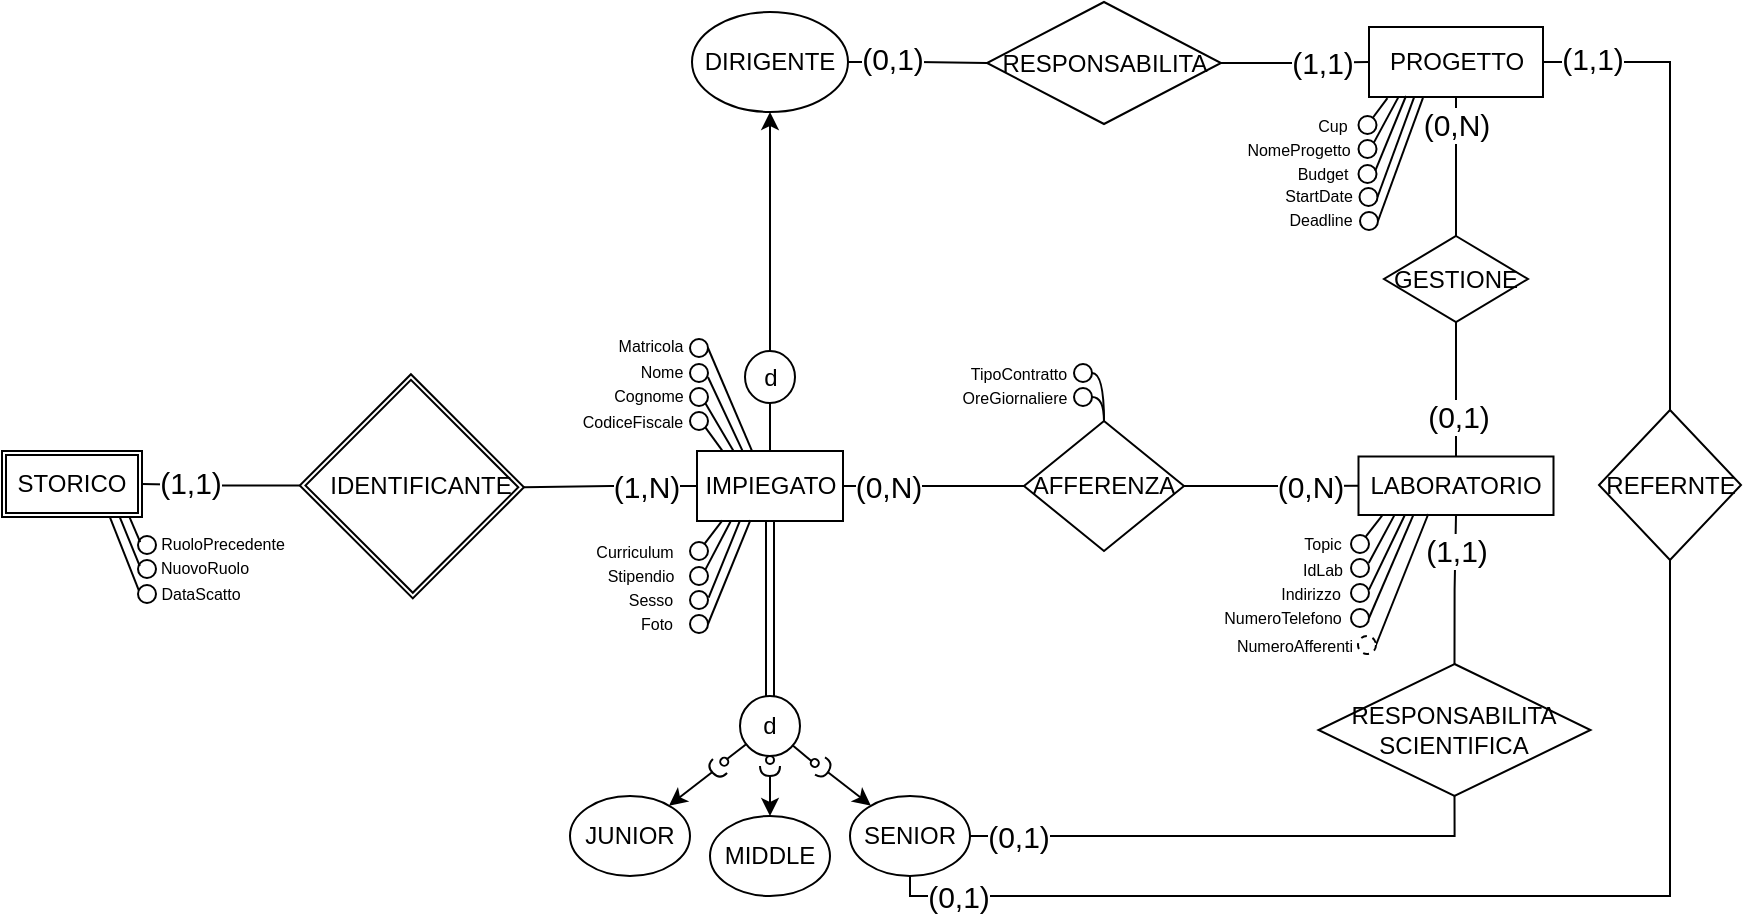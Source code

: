 <mxfile version="20.8.16" type="device"><diagram name="Pagina-1" id="U4WrI6fNyZuZjrdjDLC1"><mxGraphModel dx="1230" dy="821" grid="0" gridSize="10" guides="0" tooltips="1" connect="1" arrows="1" fold="1" page="1" pageScale="1" pageWidth="1654" pageHeight="2336" background="none" math="0" shadow="0"><root><mxCell id="0"/><mxCell id="1" parent="0"/><mxCell id="TmsTmUXtEc_PQenwjPBR-1" value="" style="edgeStyle=orthogonalEdgeStyle;rounded=0;orthogonalLoop=1;jettySize=auto;html=1;endArrow=none;endFill=0;exitX=0;exitY=0.5;exitDx=0;exitDy=0;labelBackgroundColor=none;fontColor=default;entryX=1;entryY=0;entryDx=0;entryDy=0;" parent="1" source="TmsTmUXtEc_PQenwjPBR-46" target="TmsTmUXtEc_PQenwjPBR-113" edge="1"><mxGeometry relative="1" as="geometry"><mxPoint x="684" y="574.5" as="sourcePoint"/><mxPoint x="594.963" y="575.917" as="targetPoint"/></mxGeometry></mxCell><mxCell id="sHf85adZFok0IFwnx5UR-2" value="&lt;font style=&quot;font-size: 15px;&quot;&gt;(1,N)&lt;/font&gt;" style="edgeLabel;html=1;align=center;verticalAlign=middle;resizable=0;points=[];" parent="TmsTmUXtEc_PQenwjPBR-1" vertex="1" connectable="0"><mxGeometry x="-0.414" relative="1" as="geometry"><mxPoint as="offset"/></mxGeometry></mxCell><mxCell id="TmsTmUXtEc_PQenwjPBR-3" value="" style="edgeStyle=orthogonalEdgeStyle;rounded=0;orthogonalLoop=1;jettySize=auto;html=1;endArrow=none;endFill=0;endSize=6;jumpStyle=none;align=center;exitX=1;exitY=0.5;exitDx=0;exitDy=0;labelBackgroundColor=none;fontColor=default;" parent="1" source="TmsTmUXtEc_PQenwjPBR-46" target="TmsTmUXtEc_PQenwjPBR-17" edge="1"><mxGeometry relative="1" as="geometry"><mxPoint x="764" y="574.5" as="sourcePoint"/></mxGeometry></mxCell><mxCell id="sHf85adZFok0IFwnx5UR-3" value="&lt;font style=&quot;font-size: 15px;&quot;&gt;(0,N)&lt;/font&gt;" style="edgeLabel;html=1;align=center;verticalAlign=middle;resizable=0;points=[];" parent="TmsTmUXtEc_PQenwjPBR-3" vertex="1" connectable="0"><mxGeometry x="-0.58" y="1" relative="1" as="geometry"><mxPoint x="3" y="1" as="offset"/></mxGeometry></mxCell><mxCell id="TmsTmUXtEc_PQenwjPBR-5" value="" style="edgeStyle=orthogonalEdgeStyle;rounded=0;orthogonalLoop=1;jettySize=auto;html=1;endArrow=none;endFill=0;exitX=0.5;exitY=0;exitDx=0;exitDy=0;labelBackgroundColor=none;fontColor=default;" parent="1" source="TmsTmUXtEc_PQenwjPBR-47" target="TmsTmUXtEc_PQenwjPBR-26" edge="1"><mxGeometry relative="1" as="geometry"><mxPoint x="1067" y="540.5" as="sourcePoint"/></mxGeometry></mxCell><mxCell id="B2pStf6uUCOA6cXlNcLJ-6" value="(0,1)" style="edgeLabel;html=1;align=center;verticalAlign=middle;resizable=0;points=[];fontSize=15;" parent="TmsTmUXtEc_PQenwjPBR-5" vertex="1" connectable="0"><mxGeometry x="-0.381" y="-1" relative="1" as="geometry"><mxPoint as="offset"/></mxGeometry></mxCell><mxCell id="TmsTmUXtEc_PQenwjPBR-6" value="" style="edgeStyle=orthogonalEdgeStyle;rounded=0;orthogonalLoop=1;jettySize=auto;html=1;endArrow=none;endFill=0;startArrow=none;startFill=0;shape=link;entryX=0.5;entryY=1;entryDx=0;entryDy=0;labelBackgroundColor=none;fontColor=default;" parent="1" source="TmsTmUXtEc_PQenwjPBR-9" target="TmsTmUXtEc_PQenwjPBR-46" edge="1"><mxGeometry relative="1" as="geometry"><mxPoint x="724" y="604.5" as="targetPoint"/></mxGeometry></mxCell><mxCell id="TmsTmUXtEc_PQenwjPBR-7" value="" style="rounded=0;orthogonalLoop=1;jettySize=auto;html=1;entryX=0;entryY=0.5;entryDx=0;entryDy=0;entryPerimeter=0;endArrow=none;endFill=0;labelBackgroundColor=none;fontColor=default;" parent="1" source="TmsTmUXtEc_PQenwjPBR-9" target="TmsTmUXtEc_PQenwjPBR-19" edge="1"><mxGeometry relative="1" as="geometry"/></mxCell><mxCell id="TmsTmUXtEc_PQenwjPBR-8" value="" style="rounded=0;orthogonalLoop=1;jettySize=auto;html=1;entryX=0;entryY=0.5;entryDx=0;entryDy=0;entryPerimeter=0;endArrow=none;endFill=0;labelBackgroundColor=none;fontColor=default;" parent="1" source="TmsTmUXtEc_PQenwjPBR-9" target="TmsTmUXtEc_PQenwjPBR-21" edge="1"><mxGeometry relative="1" as="geometry"/></mxCell><mxCell id="TmsTmUXtEc_PQenwjPBR-9" value="d" style="ellipse;whiteSpace=wrap;html=1;rounded=0;labelBackgroundColor=none;" parent="1" vertex="1"><mxGeometry x="709" y="681" width="30" height="30" as="geometry"/></mxCell><mxCell id="TmsTmUXtEc_PQenwjPBR-10" value="JUNIOR" style="ellipse;whiteSpace=wrap;html=1;rounded=0;labelBackgroundColor=none;" parent="1" vertex="1"><mxGeometry x="624" y="731" width="60" height="40" as="geometry"/></mxCell><mxCell id="TmsTmUXtEc_PQenwjPBR-11" value="MIDDLE" style="ellipse;whiteSpace=wrap;html=1;rounded=0;labelBackgroundColor=none;" parent="1" vertex="1"><mxGeometry x="694" y="741" width="60" height="40" as="geometry"/></mxCell><mxCell id="TmsTmUXtEc_PQenwjPBR-12" value="SENIOR" style="ellipse;whiteSpace=wrap;html=1;rounded=0;labelBackgroundColor=none;" parent="1" vertex="1"><mxGeometry x="764" y="731" width="60" height="40" as="geometry"/></mxCell><mxCell id="TmsTmUXtEc_PQenwjPBR-13" value="" style="edgeStyle=orthogonalEdgeStyle;rounded=0;orthogonalLoop=1;jettySize=auto;html=1;endArrow=none;endFill=0;entryX=1;entryY=0.5;entryDx=0;entryDy=0;labelBackgroundColor=none;fontColor=default;exitX=0;exitY=1;exitDx=0;exitDy=0;" parent="1" source="TmsTmUXtEc_PQenwjPBR-113" target="TmsTmUXtEc_PQenwjPBR-112" edge="1"><mxGeometry relative="1" as="geometry"><mxPoint x="433.0" y="576" as="targetPoint"/><mxPoint x="525.037" y="575.917" as="sourcePoint"/></mxGeometry></mxCell><mxCell id="sHf85adZFok0IFwnx5UR-1" value="&lt;font style=&quot;font-size: 15px;&quot;&gt;(1,1)&lt;/font&gt;" style="edgeLabel;html=1;align=center;verticalAlign=middle;resizable=0;points=[];" parent="TmsTmUXtEc_PQenwjPBR-13" vertex="1" connectable="0"><mxGeometry x="0.405" y="-1" relative="1" as="geometry"><mxPoint as="offset"/></mxGeometry></mxCell><mxCell id="TmsTmUXtEc_PQenwjPBR-15" value="" style="edgeStyle=orthogonalEdgeStyle;rounded=0;orthogonalLoop=1;jettySize=auto;html=1;endArrow=none;endFill=0;entryX=0;entryY=0.5;entryDx=0;entryDy=0;exitX=1;exitY=0.5;exitDx=0;exitDy=0;labelBackgroundColor=none;fontColor=default;" parent="1" source="TmsTmUXtEc_PQenwjPBR-17" target="TmsTmUXtEc_PQenwjPBR-47" edge="1"><mxGeometry relative="1" as="geometry"><mxPoint x="1063.5" y="575.5" as="targetPoint"/></mxGeometry></mxCell><mxCell id="TmsTmUXtEc_PQenwjPBR-16" value="(0,N)" style="edgeLabel;html=1;align=center;verticalAlign=middle;resizable=0;points=[];fontSize=15;" parent="TmsTmUXtEc_PQenwjPBR-15" vertex="1" connectable="0"><mxGeometry x="0.565" relative="1" as="geometry"><mxPoint x="-6" as="offset"/></mxGeometry></mxCell><mxCell id="TmsTmUXtEc_PQenwjPBR-17" value="AFFERENZA" style="rhombus;whiteSpace=wrap;html=1;rounded=0;labelBackgroundColor=none;" parent="1" vertex="1"><mxGeometry x="851" y="543.5" width="80" height="65" as="geometry"/></mxCell><mxCell id="TmsTmUXtEc_PQenwjPBR-18" value="" style="rounded=0;orthogonalLoop=1;jettySize=auto;html=1;labelBackgroundColor=none;fontColor=default;" parent="1" source="TmsTmUXtEc_PQenwjPBR-19" target="TmsTmUXtEc_PQenwjPBR-12" edge="1"><mxGeometry relative="1" as="geometry"/></mxCell><mxCell id="TmsTmUXtEc_PQenwjPBR-19" value="" style="shape=providedRequiredInterface;html=1;verticalLabelPosition=bottom;rotation=30;rounded=0;labelBackgroundColor=none;" parent="1" vertex="1"><mxGeometry x="744" y="711" width="10" height="10" as="geometry"/></mxCell><mxCell id="TmsTmUXtEc_PQenwjPBR-20" value="" style="rounded=0;orthogonalLoop=1;jettySize=auto;html=1;labelBackgroundColor=none;fontColor=default;" parent="1" source="TmsTmUXtEc_PQenwjPBR-21" target="TmsTmUXtEc_PQenwjPBR-10" edge="1"><mxGeometry relative="1" as="geometry"/></mxCell><mxCell id="TmsTmUXtEc_PQenwjPBR-21" value="" style="shape=providedRequiredInterface;html=1;verticalLabelPosition=bottom;rotation=135;rounded=0;labelBackgroundColor=none;" parent="1" vertex="1"><mxGeometry x="694" y="711" width="10" height="10" as="geometry"/></mxCell><mxCell id="TmsTmUXtEc_PQenwjPBR-22" value="" style="shape=providedRequiredInterface;html=1;verticalLabelPosition=bottom;rotation=90;rounded=0;labelBackgroundColor=none;" parent="1" vertex="1"><mxGeometry x="719" y="711" width="10" height="10" as="geometry"/></mxCell><mxCell id="TmsTmUXtEc_PQenwjPBR-23" value="" style="endArrow=none;html=1;rounded=0;entryX=0.5;entryY=1;entryDx=0;entryDy=0;exitX=0;exitY=0.5;exitDx=0;exitDy=0;exitPerimeter=0;labelBackgroundColor=none;fontColor=default;" parent="1" source="TmsTmUXtEc_PQenwjPBR-22" target="TmsTmUXtEc_PQenwjPBR-9" edge="1"><mxGeometry width="50" height="50" relative="1" as="geometry"><mxPoint x="704" y="791" as="sourcePoint"/><mxPoint x="754" y="741" as="targetPoint"/></mxGeometry></mxCell><mxCell id="TmsTmUXtEc_PQenwjPBR-24" value="" style="endArrow=classic;html=1;rounded=0;exitX=1;exitY=0.5;exitDx=0;exitDy=0;exitPerimeter=0;entryX=0.5;entryY=0;entryDx=0;entryDy=0;labelBackgroundColor=none;fontColor=default;" parent="1" source="TmsTmUXtEc_PQenwjPBR-22" target="TmsTmUXtEc_PQenwjPBR-11" edge="1"><mxGeometry width="50" height="50" relative="1" as="geometry"><mxPoint x="704" y="791" as="sourcePoint"/><mxPoint x="754" y="741" as="targetPoint"/></mxGeometry></mxCell><mxCell id="TmsTmUXtEc_PQenwjPBR-25" value="" style="edgeStyle=orthogonalEdgeStyle;rounded=0;orthogonalLoop=1;jettySize=auto;html=1;endArrow=none;endFill=0;entryX=0.5;entryY=1;entryDx=0;entryDy=0;labelBackgroundColor=none;fontColor=default;" parent="1" source="TmsTmUXtEc_PQenwjPBR-26" target="TmsTmUXtEc_PQenwjPBR-48" edge="1"><mxGeometry relative="1" as="geometry"><mxPoint x="1067" y="395" as="targetPoint"/></mxGeometry></mxCell><mxCell id="B2pStf6uUCOA6cXlNcLJ-3" value="(0,N)" style="edgeLabel;html=1;align=center;verticalAlign=middle;resizable=0;points=[];fontSize=15;" parent="TmsTmUXtEc_PQenwjPBR-25" vertex="1" connectable="0"><mxGeometry x="0.606" relative="1" as="geometry"><mxPoint as="offset"/></mxGeometry></mxCell><mxCell id="TmsTmUXtEc_PQenwjPBR-26" value="GESTIONE" style="rhombus;whiteSpace=wrap;html=1;rounded=0;labelBackgroundColor=none;" parent="1" vertex="1"><mxGeometry x="1031" y="451" width="72" height="43" as="geometry"/></mxCell><mxCell id="TmsTmUXtEc_PQenwjPBR-27" value="" style="edgeStyle=orthogonalEdgeStyle;orthogonalLoop=1;jettySize=auto;html=1;rounded=0;labelBackgroundColor=none;fontColor=default;" parent="1" source="TmsTmUXtEc_PQenwjPBR-28" target="TmsTmUXtEc_PQenwjPBR-32" edge="1"><mxGeometry relative="1" as="geometry"/></mxCell><mxCell id="TmsTmUXtEc_PQenwjPBR-28" value="d" style="ellipse;whiteSpace=wrap;html=1;rounded=0;labelBackgroundColor=none;" parent="1" vertex="1"><mxGeometry x="711.5" y="508.5" width="25" height="26" as="geometry"/></mxCell><mxCell id="TmsTmUXtEc_PQenwjPBR-29" value="" style="endArrow=none;html=1;exitX=0.5;exitY=0;exitDx=0;exitDy=0;entryX=0.5;entryY=1;entryDx=0;entryDy=0;rounded=0;labelBackgroundColor=none;fontColor=default;" parent="1" source="TmsTmUXtEc_PQenwjPBR-46" target="TmsTmUXtEc_PQenwjPBR-28" edge="1"><mxGeometry width="50" height="50" relative="1" as="geometry"><mxPoint x="724" y="544.5" as="sourcePoint"/><mxPoint x="811" y="459.5" as="targetPoint"/></mxGeometry></mxCell><mxCell id="TmsTmUXtEc_PQenwjPBR-30" value="" style="edgeStyle=orthogonalEdgeStyle;orthogonalLoop=1;jettySize=auto;html=1;endArrow=none;endFill=0;rounded=0;labelBackgroundColor=none;fontColor=default;" parent="1" source="TmsTmUXtEc_PQenwjPBR-32" target="TmsTmUXtEc_PQenwjPBR-35" edge="1"><mxGeometry relative="1" as="geometry"/></mxCell><mxCell id="TmsTmUXtEc_PQenwjPBR-31" value="(0,1)" style="edgeLabel;html=1;align=center;verticalAlign=middle;resizable=0;points=[];fontSize=15;" parent="TmsTmUXtEc_PQenwjPBR-30" vertex="1" connectable="0"><mxGeometry x="-0.792" y="2" relative="1" as="geometry"><mxPoint x="14" as="offset"/></mxGeometry></mxCell><mxCell id="TmsTmUXtEc_PQenwjPBR-32" value="DIRIGENTE" style="ellipse;whiteSpace=wrap;html=1;rounded=0;labelBackgroundColor=none;" parent="1" vertex="1"><mxGeometry x="685" y="339" width="78" height="50" as="geometry"/></mxCell><mxCell id="TmsTmUXtEc_PQenwjPBR-33" value="" style="edgeStyle=orthogonalEdgeStyle;orthogonalLoop=1;jettySize=auto;html=1;endArrow=none;endFill=0;entryX=0;entryY=0.5;entryDx=0;entryDy=0;rounded=0;labelBackgroundColor=none;fontColor=default;" parent="1" source="TmsTmUXtEc_PQenwjPBR-35" target="TmsTmUXtEc_PQenwjPBR-48" edge="1"><mxGeometry relative="1" as="geometry"><mxPoint x="1068.5" y="365" as="targetPoint"/></mxGeometry></mxCell><mxCell id="TmsTmUXtEc_PQenwjPBR-34" value="(1,1)" style="edgeLabel;html=1;align=center;verticalAlign=middle;resizable=0;points=[];fontSize=15;" parent="TmsTmUXtEc_PQenwjPBR-33" vertex="1" connectable="0"><mxGeometry x="0.546" y="1" relative="1" as="geometry"><mxPoint x="-7" y="1" as="offset"/></mxGeometry></mxCell><mxCell id="TmsTmUXtEc_PQenwjPBR-35" value="RESPONSABILITA" style="rhombus;whiteSpace=wrap;html=1;rounded=0;labelBackgroundColor=none;" parent="1" vertex="1"><mxGeometry x="832.5" y="334" width="117" height="61" as="geometry"/></mxCell><mxCell id="TmsTmUXtEc_PQenwjPBR-36" value="REFERNTE" style="rhombus;whiteSpace=wrap;html=1;rounded=0;labelBackgroundColor=none;" parent="1" vertex="1"><mxGeometry x="1138.5" y="538" width="71" height="75" as="geometry"/></mxCell><mxCell id="TmsTmUXtEc_PQenwjPBR-37" value="" style="endArrow=none;html=1;exitX=0.5;exitY=1;exitDx=0;exitDy=0;entryX=0.5;entryY=1;entryDx=0;entryDy=0;edgeStyle=orthogonalEdgeStyle;rounded=0;labelBackgroundColor=none;fontColor=default;" parent="1" source="TmsTmUXtEc_PQenwjPBR-12" target="TmsTmUXtEc_PQenwjPBR-36" edge="1"><mxGeometry width="50" height="50" relative="1" as="geometry"><mxPoint x="825" y="761.5" as="sourcePoint"/><mxPoint x="875" y="711.5" as="targetPoint"/></mxGeometry></mxCell><mxCell id="TmsTmUXtEc_PQenwjPBR-38" value="(0,1)" style="edgeLabel;html=1;align=center;verticalAlign=middle;resizable=0;points=[];fontSize=15;" parent="TmsTmUXtEc_PQenwjPBR-37" vertex="1" connectable="0"><mxGeometry x="-0.904" y="1" relative="1" as="geometry"><mxPoint x="7" y="1" as="offset"/></mxGeometry></mxCell><mxCell id="TmsTmUXtEc_PQenwjPBR-39" value="" style="endArrow=none;html=1;exitX=0.5;exitY=0;exitDx=0;exitDy=0;entryX=1;entryY=0.5;entryDx=0;entryDy=0;edgeStyle=orthogonalEdgeStyle;rounded=0;labelBackgroundColor=none;fontColor=default;" parent="1" source="TmsTmUXtEc_PQenwjPBR-36" target="TmsTmUXtEc_PQenwjPBR-48" edge="1"><mxGeometry width="50" height="50" relative="1" as="geometry"><mxPoint x="1175" y="471.5" as="sourcePoint"/><mxPoint x="1107" y="345.5" as="targetPoint"/></mxGeometry></mxCell><mxCell id="TmsTmUXtEc_PQenwjPBR-40" value="(1,1)" style="edgeLabel;html=1;align=center;verticalAlign=middle;resizable=0;points=[];fontSize=15;" parent="TmsTmUXtEc_PQenwjPBR-39" vertex="1" connectable="0"><mxGeometry x="0.884" y="-1" relative="1" as="geometry"><mxPoint x="10" y="-1" as="offset"/></mxGeometry></mxCell><mxCell id="TmsTmUXtEc_PQenwjPBR-41" value="" style="endArrow=none;html=1;exitX=1;exitY=0.5;exitDx=0;exitDy=0;entryX=0.5;entryY=1;entryDx=0;entryDy=0;edgeStyle=orthogonalEdgeStyle;rounded=0;labelBackgroundColor=none;fontColor=default;" parent="1" source="TmsTmUXtEc_PQenwjPBR-12" target="TmsTmUXtEc_PQenwjPBR-43" edge="1"><mxGeometry width="50" height="50" relative="1" as="geometry"><mxPoint x="938" y="733" as="sourcePoint"/><mxPoint x="982" y="748" as="targetPoint"/></mxGeometry></mxCell><mxCell id="TmsTmUXtEc_PQenwjPBR-42" value="(0,1)" style="edgeLabel;html=1;align=center;verticalAlign=middle;resizable=0;points=[];fontSize=15;" parent="TmsTmUXtEc_PQenwjPBR-41" vertex="1" connectable="0"><mxGeometry x="-0.898" y="-2" relative="1" as="geometry"><mxPoint x="10" y="-2" as="offset"/></mxGeometry></mxCell><mxCell id="TmsTmUXtEc_PQenwjPBR-43" value="RESPONSABILITA&lt;br&gt;SCIENTIFICA" style="rhombus;whiteSpace=wrap;html=1;rounded=0;labelBackgroundColor=none;" parent="1" vertex="1"><mxGeometry x="998.25" y="665" width="136" height="66" as="geometry"/></mxCell><mxCell id="TmsTmUXtEc_PQenwjPBR-44" value="" style="endArrow=none;html=1;entryX=0.5;entryY=1;entryDx=0;entryDy=0;exitX=0.5;exitY=0;exitDx=0;exitDy=0;edgeStyle=orthogonalEdgeStyle;rounded=0;labelBackgroundColor=none;fontColor=default;" parent="1" source="TmsTmUXtEc_PQenwjPBR-43" target="TmsTmUXtEc_PQenwjPBR-47" edge="1"><mxGeometry width="50" height="50" relative="1" as="geometry"><mxPoint x="927" y="704.5" as="sourcePoint"/><mxPoint x="1067" y="610.5" as="targetPoint"/></mxGeometry></mxCell><mxCell id="B2pStf6uUCOA6cXlNcLJ-5" value="(1,1)" style="edgeLabel;html=1;align=center;verticalAlign=middle;resizable=0;points=[];fontSize=15;" parent="TmsTmUXtEc_PQenwjPBR-44" vertex="1" connectable="0"><mxGeometry x="0.542" relative="1" as="geometry"><mxPoint as="offset"/></mxGeometry></mxCell><mxCell id="TmsTmUXtEc_PQenwjPBR-46" value="IMPIEGATO" style="rounded=0;whiteSpace=wrap;html=1;labelBackgroundColor=none;" parent="1" vertex="1"><mxGeometry x="687.5" y="558.5" width="73" height="35" as="geometry"/></mxCell><mxCell id="TmsTmUXtEc_PQenwjPBR-47" value="LABORATORIO" style="rounded=0;whiteSpace=wrap;html=1;labelBackgroundColor=none;" parent="1" vertex="1"><mxGeometry x="1018.25" y="561.25" width="97.5" height="29.25" as="geometry"/></mxCell><mxCell id="TmsTmUXtEc_PQenwjPBR-48" value="PROGETTO" style="rounded=0;whiteSpace=wrap;html=1;labelBackgroundColor=none;" parent="1" vertex="1"><mxGeometry x="1023.5" y="346.5" width="87" height="35" as="geometry"/></mxCell><mxCell id="TmsTmUXtEc_PQenwjPBR-49" value="" style="ellipse;whiteSpace=wrap;html=1;" parent="1" vertex="1"><mxGeometry x="684" y="604" width="9" height="9" as="geometry"/></mxCell><mxCell id="TmsTmUXtEc_PQenwjPBR-50" value="" style="ellipse;whiteSpace=wrap;html=1;" parent="1" vertex="1"><mxGeometry x="684" y="616.5" width="9" height="9" as="geometry"/></mxCell><mxCell id="TmsTmUXtEc_PQenwjPBR-51" value="" style="ellipse;whiteSpace=wrap;html=1;" parent="1" vertex="1"><mxGeometry x="684" y="628.5" width="9" height="9" as="geometry"/></mxCell><mxCell id="TmsTmUXtEc_PQenwjPBR-52" value="" style="ellipse;whiteSpace=wrap;html=1;" parent="1" vertex="1"><mxGeometry x="684" y="640.5" width="9" height="9" as="geometry"/></mxCell><mxCell id="TmsTmUXtEc_PQenwjPBR-53" value="" style="ellipse;whiteSpace=wrap;html=1;" parent="1" vertex="1"><mxGeometry x="684" y="502.5" width="9" height="9" as="geometry"/></mxCell><mxCell id="TmsTmUXtEc_PQenwjPBR-54" value="" style="ellipse;whiteSpace=wrap;html=1;" parent="1" vertex="1"><mxGeometry x="684" y="515" width="9" height="9" as="geometry"/></mxCell><mxCell id="TmsTmUXtEc_PQenwjPBR-55" value="" style="ellipse;whiteSpace=wrap;html=1;" parent="1" vertex="1"><mxGeometry x="684" y="527" width="9" height="9" as="geometry"/></mxCell><mxCell id="TmsTmUXtEc_PQenwjPBR-56" value="" style="ellipse;whiteSpace=wrap;html=1;" parent="1" vertex="1"><mxGeometry x="684" y="539" width="9" height="9" as="geometry"/></mxCell><mxCell id="TmsTmUXtEc_PQenwjPBR-57" value="" style="endArrow=none;html=1;rounded=0;entryX=0.174;entryY=0.99;entryDx=0;entryDy=0;entryPerimeter=0;" parent="1" source="TmsTmUXtEc_PQenwjPBR-49" target="TmsTmUXtEc_PQenwjPBR-46" edge="1"><mxGeometry width="50" height="50" relative="1" as="geometry"><mxPoint x="693" y="658.5" as="sourcePoint"/><mxPoint x="763.711" y="608.5" as="targetPoint"/></mxGeometry></mxCell><mxCell id="TmsTmUXtEc_PQenwjPBR-58" value="" style="endArrow=none;html=1;rounded=0;exitX=1;exitY=0;exitDx=0;exitDy=0;entryX=0.23;entryY=1.007;entryDx=0;entryDy=0;entryPerimeter=0;" parent="1" source="TmsTmUXtEc_PQenwjPBR-50" target="TmsTmUXtEc_PQenwjPBR-46" edge="1"><mxGeometry width="50" height="50" relative="1" as="geometry"><mxPoint x="704" y="623.5" as="sourcePoint"/><mxPoint x="754" y="573.5" as="targetPoint"/></mxGeometry></mxCell><mxCell id="TmsTmUXtEc_PQenwjPBR-59" value="" style="endArrow=none;html=1;rounded=0;exitX=1.035;exitY=0.368;exitDx=0;exitDy=0;exitPerimeter=0;entryX=0.293;entryY=1.001;entryDx=0;entryDy=0;entryPerimeter=0;" parent="1" source="TmsTmUXtEc_PQenwjPBR-51" target="TmsTmUXtEc_PQenwjPBR-46" edge="1"><mxGeometry width="50" height="50" relative="1" as="geometry"><mxPoint x="704" y="623.5" as="sourcePoint"/><mxPoint x="754" y="573.5" as="targetPoint"/></mxGeometry></mxCell><mxCell id="TmsTmUXtEc_PQenwjPBR-60" value="" style="endArrow=none;html=1;rounded=0;exitX=1;exitY=0.5;exitDx=0;exitDy=0;entryX=0.366;entryY=0.987;entryDx=0;entryDy=0;entryPerimeter=0;" parent="1" source="TmsTmUXtEc_PQenwjPBR-52" target="TmsTmUXtEc_PQenwjPBR-46" edge="1"><mxGeometry width="50" height="50" relative="1" as="geometry"><mxPoint x="692" y="624.5" as="sourcePoint"/><mxPoint x="742" y="574.5" as="targetPoint"/></mxGeometry></mxCell><mxCell id="TmsTmUXtEc_PQenwjPBR-61" value="" style="endArrow=none;html=1;rounded=0;exitX=0.172;exitY=-0.01;exitDx=0;exitDy=0;exitPerimeter=0;entryX=1;entryY=1;entryDx=0;entryDy=0;" parent="1" source="TmsTmUXtEc_PQenwjPBR-46" target="TmsTmUXtEc_PQenwjPBR-56" edge="1"><mxGeometry width="50" height="50" relative="1" as="geometry"><mxPoint x="692" y="571.5" as="sourcePoint"/><mxPoint x="742" y="521.5" as="targetPoint"/></mxGeometry></mxCell><mxCell id="TmsTmUXtEc_PQenwjPBR-62" value="" style="endArrow=none;html=1;rounded=0;exitX=1;exitY=1;exitDx=0;exitDy=0;entryX=0.25;entryY=0;entryDx=0;entryDy=0;" parent="1" source="TmsTmUXtEc_PQenwjPBR-55" target="TmsTmUXtEc_PQenwjPBR-46" edge="1"><mxGeometry width="50" height="50" relative="1" as="geometry"><mxPoint x="688" y="575.5" as="sourcePoint"/><mxPoint x="706" y="555.5" as="targetPoint"/></mxGeometry></mxCell><mxCell id="TmsTmUXtEc_PQenwjPBR-63" value="" style="endArrow=none;html=1;rounded=0;entryX=0.311;entryY=-0.006;entryDx=0;entryDy=0;entryPerimeter=0;exitX=1.003;exitY=0.738;exitDx=0;exitDy=0;exitPerimeter=0;" parent="1" source="TmsTmUXtEc_PQenwjPBR-54" target="TmsTmUXtEc_PQenwjPBR-46" edge="1"><mxGeometry width="50" height="50" relative="1" as="geometry"><mxPoint x="693" y="569.5" as="sourcePoint"/><mxPoint x="763.711" y="519.5" as="targetPoint"/></mxGeometry></mxCell><mxCell id="TmsTmUXtEc_PQenwjPBR-64" value="" style="endArrow=none;html=1;rounded=0;entryX=0.378;entryY=0.006;entryDx=0;entryDy=0;entryPerimeter=0;exitX=1;exitY=0.5;exitDx=0;exitDy=0;" parent="1" source="TmsTmUXtEc_PQenwjPBR-53" target="TmsTmUXtEc_PQenwjPBR-46" edge="1"><mxGeometry width="50" height="50" relative="1" as="geometry"><mxPoint x="693" y="557" as="sourcePoint"/><mxPoint x="763.711" y="507" as="targetPoint"/></mxGeometry></mxCell><mxCell id="TmsTmUXtEc_PQenwjPBR-65" value="&lt;font style=&quot;font-size: 8px;&quot;&gt;Nome&lt;/font&gt;" style="text;html=1;strokeColor=none;fillColor=none;align=center;verticalAlign=middle;whiteSpace=wrap;rounded=0;fontSize=10;" parent="1" vertex="1"><mxGeometry x="650" y="510" width="40" height="15" as="geometry"/></mxCell><mxCell id="TmsTmUXtEc_PQenwjPBR-66" value="Cognome" style="text;html=1;align=center;verticalAlign=middle;resizable=0;points=[];autosize=1;strokeColor=none;fillColor=none;fontSize=8;" parent="1" vertex="1"><mxGeometry x="636" y="520" width="53" height="22" as="geometry"/></mxCell><mxCell id="TmsTmUXtEc_PQenwjPBR-67" value="CodiceFiscale" style="text;html=1;align=center;verticalAlign=middle;resizable=0;points=[];autosize=1;strokeColor=none;fillColor=none;fontSize=8;" parent="1" vertex="1"><mxGeometry x="621" y="533" width="68" height="22" as="geometry"/></mxCell><mxCell id="TmsTmUXtEc_PQenwjPBR-69" value="Curriculum" style="text;html=1;align=center;verticalAlign=middle;resizable=0;points=[];autosize=1;strokeColor=none;fillColor=none;fontSize=8;" parent="1" vertex="1"><mxGeometry x="627" y="597.5" width="57" height="22" as="geometry"/></mxCell><mxCell id="TmsTmUXtEc_PQenwjPBR-70" value="Stipendio" style="text;html=1;align=center;verticalAlign=middle;resizable=0;points=[];autosize=1;strokeColor=none;fillColor=none;fontSize=8;" parent="1" vertex="1"><mxGeometry x="633" y="610" width="51" height="22" as="geometry"/></mxCell><mxCell id="TmsTmUXtEc_PQenwjPBR-71" value="Sesso" style="text;html=1;align=center;verticalAlign=middle;resizable=0;points=[];autosize=1;strokeColor=none;fillColor=none;fontSize=8;" parent="1" vertex="1"><mxGeometry x="644" y="622" width="40" height="22" as="geometry"/></mxCell><mxCell id="TmsTmUXtEc_PQenwjPBR-72" value="Foto" style="text;html=1;align=center;verticalAlign=middle;resizable=0;points=[];autosize=1;strokeColor=none;fillColor=none;fontSize=8;" parent="1" vertex="1"><mxGeometry x="650" y="634" width="34" height="22" as="geometry"/></mxCell><mxCell id="TmsTmUXtEc_PQenwjPBR-82" value="" style="ellipse;whiteSpace=wrap;html=1;" parent="1" vertex="1"><mxGeometry x="408" y="625.5" width="9" height="9" as="geometry"/></mxCell><mxCell id="TmsTmUXtEc_PQenwjPBR-84" value="" style="ellipse;whiteSpace=wrap;html=1;" parent="1" vertex="1"><mxGeometry x="408" y="601" width="9" height="9" as="geometry"/></mxCell><mxCell id="TmsTmUXtEc_PQenwjPBR-85" value="" style="ellipse;whiteSpace=wrap;html=1;" parent="1" vertex="1"><mxGeometry x="408" y="613" width="9" height="9" as="geometry"/></mxCell><mxCell id="TmsTmUXtEc_PQenwjPBR-88" value="" style="endArrow=none;html=1;rounded=0;fontSize=8;exitX=0.123;exitY=0.336;exitDx=0;exitDy=0;exitPerimeter=0;entryX=0.91;entryY=0.997;entryDx=0;entryDy=0;entryPerimeter=0;" parent="1" source="TmsTmUXtEc_PQenwjPBR-84" target="TmsTmUXtEc_PQenwjPBR-112" edge="1"><mxGeometry width="50" height="50" relative="1" as="geometry"><mxPoint x="420" y="622.5" as="sourcePoint"/><mxPoint x="402.344" y="591.808" as="targetPoint"/></mxGeometry></mxCell><mxCell id="TmsTmUXtEc_PQenwjPBR-89" value="" style="endArrow=none;html=1;rounded=0;fontSize=8;exitX=0.099;exitY=0.336;exitDx=0;exitDy=0;exitPerimeter=0;entryX=0.834;entryY=0.964;entryDx=0;entryDy=0;entryPerimeter=0;" parent="1" source="TmsTmUXtEc_PQenwjPBR-85" target="TmsTmUXtEc_PQenwjPBR-112" edge="1"><mxGeometry width="50" height="50" relative="1" as="geometry"><mxPoint x="337.289" y="667.5" as="sourcePoint"/><mxPoint x="394" y="594.5" as="targetPoint"/></mxGeometry></mxCell><mxCell id="TmsTmUXtEc_PQenwjPBR-92" value="RuoloPrecedente" style="text;html=1;align=center;verticalAlign=middle;resizable=0;points=[];autosize=1;strokeColor=none;fillColor=none;fontSize=8;" parent="1" vertex="1"><mxGeometry x="410" y="594" width="80" height="22" as="geometry"/></mxCell><mxCell id="TmsTmUXtEc_PQenwjPBR-94" value="" style="ellipse;whiteSpace=wrap;html=1;" parent="1" vertex="1"><mxGeometry x="1014.5" y="600.5" width="9" height="9" as="geometry"/></mxCell><mxCell id="TmsTmUXtEc_PQenwjPBR-95" value="" style="ellipse;whiteSpace=wrap;html=1;" parent="1" vertex="1"><mxGeometry x="1014.5" y="612.5" width="9" height="9" as="geometry"/></mxCell><mxCell id="TmsTmUXtEc_PQenwjPBR-96" value="" style="ellipse;whiteSpace=wrap;html=1;" parent="1" vertex="1"><mxGeometry x="1014.5" y="625" width="9" height="9" as="geometry"/></mxCell><mxCell id="TmsTmUXtEc_PQenwjPBR-97" value="" style="endArrow=none;html=1;rounded=0;fontSize=8;entryX=0.121;entryY=1.011;entryDx=0;entryDy=0;entryPerimeter=0;" parent="1" source="TmsTmUXtEc_PQenwjPBR-94" target="TmsTmUXtEc_PQenwjPBR-47" edge="1"><mxGeometry width="50" height="50" relative="1" as="geometry"><mxPoint x="1023.5" y="655" as="sourcePoint"/><mxPoint x="1094.211" y="605" as="targetPoint"/></mxGeometry></mxCell><mxCell id="TmsTmUXtEc_PQenwjPBR-98" value="" style="endArrow=none;html=1;rounded=0;fontSize=8;entryX=0.185;entryY=0.998;entryDx=0;entryDy=0;entryPerimeter=0;exitX=0.985;exitY=0.219;exitDx=0;exitDy=0;exitPerimeter=0;" parent="1" source="TmsTmUXtEc_PQenwjPBR-95" target="TmsTmUXtEc_PQenwjPBR-47" edge="1"><mxGeometry width="50" height="50" relative="1" as="geometry"><mxPoint x="1023.5" y="667" as="sourcePoint"/><mxPoint x="1094.211" y="617" as="targetPoint"/></mxGeometry></mxCell><mxCell id="TmsTmUXtEc_PQenwjPBR-99" value="" style="endArrow=none;html=1;rounded=0;fontSize=8;entryX=0.236;entryY=1.012;entryDx=0;entryDy=0;entryPerimeter=0;exitX=1;exitY=0.312;exitDx=0;exitDy=0;exitPerimeter=0;" parent="1" source="TmsTmUXtEc_PQenwjPBR-96" target="TmsTmUXtEc_PQenwjPBR-47" edge="1"><mxGeometry width="50" height="50" relative="1" as="geometry"><mxPoint x="1023.5" y="679.5" as="sourcePoint"/><mxPoint x="1094.211" y="629.5" as="targetPoint"/></mxGeometry></mxCell><mxCell id="TmsTmUXtEc_PQenwjPBR-100" value="Topic" style="text;html=1;align=center;verticalAlign=middle;resizable=0;points=[];autosize=1;strokeColor=none;fillColor=none;fontSize=8;" parent="1" vertex="1"><mxGeometry x="981.25" y="594" width="37" height="22" as="geometry"/></mxCell><mxCell id="TmsTmUXtEc_PQenwjPBR-101" value="IdLab" style="text;html=1;align=center;verticalAlign=middle;resizable=0;points=[];autosize=1;strokeColor=none;fillColor=none;fontSize=8;" parent="1" vertex="1"><mxGeometry x="980.75" y="606.5" width="38" height="22" as="geometry"/></mxCell><mxCell id="TmsTmUXtEc_PQenwjPBR-102" value="Indirizzo" style="text;html=1;align=center;verticalAlign=middle;resizable=0;points=[];autosize=1;strokeColor=none;fillColor=none;fontSize=8;" parent="1" vertex="1"><mxGeometry x="970.25" y="618.5" width="48" height="22" as="geometry"/></mxCell><mxCell id="TmsTmUXtEc_PQenwjPBR-103" value="" style="ellipse;whiteSpace=wrap;html=1;" parent="1" vertex="1"><mxGeometry x="1018.25" y="391" width="9" height="9" as="geometry"/></mxCell><mxCell id="TmsTmUXtEc_PQenwjPBR-104" value="" style="ellipse;whiteSpace=wrap;html=1;" parent="1" vertex="1"><mxGeometry x="1018.25" y="403" width="9" height="9" as="geometry"/></mxCell><mxCell id="TmsTmUXtEc_PQenwjPBR-105" value="" style="ellipse;whiteSpace=wrap;html=1;" parent="1" vertex="1"><mxGeometry x="1018.25" y="415.5" width="9" height="9" as="geometry"/></mxCell><mxCell id="TmsTmUXtEc_PQenwjPBR-106" value="" style="endArrow=none;html=1;rounded=0;fontSize=8;entryX=0.106;entryY=1.016;entryDx=0;entryDy=0;entryPerimeter=0;" parent="1" source="TmsTmUXtEc_PQenwjPBR-103" target="TmsTmUXtEc_PQenwjPBR-48" edge="1"><mxGeometry width="50" height="50" relative="1" as="geometry"><mxPoint x="1027.25" y="443.5" as="sourcePoint"/><mxPoint x="1097.961" y="393.5" as="targetPoint"/></mxGeometry></mxCell><mxCell id="TmsTmUXtEc_PQenwjPBR-107" value="" style="endArrow=none;html=1;rounded=0;fontSize=8;entryX=0.169;entryY=1.002;entryDx=0;entryDy=0;entryPerimeter=0;exitX=1;exitY=0;exitDx=0;exitDy=0;" parent="1" source="TmsTmUXtEc_PQenwjPBR-104" target="TmsTmUXtEc_PQenwjPBR-48" edge="1"><mxGeometry width="50" height="50" relative="1" as="geometry"><mxPoint x="1027.25" y="457.5" as="sourcePoint"/><mxPoint x="1097.961" y="407.5" as="targetPoint"/></mxGeometry></mxCell><mxCell id="TmsTmUXtEc_PQenwjPBR-108" value="" style="endArrow=none;html=1;rounded=0;fontSize=8;exitX=0.929;exitY=0.321;exitDx=0;exitDy=0;exitPerimeter=0;" parent="1" source="TmsTmUXtEc_PQenwjPBR-105" edge="1"><mxGeometry width="50" height="50" relative="1" as="geometry"><mxPoint x="1027.25" y="470" as="sourcePoint"/><mxPoint x="1042" y="381" as="targetPoint"/></mxGeometry></mxCell><mxCell id="TmsTmUXtEc_PQenwjPBR-109" value="Cup" style="text;html=1;align=center;verticalAlign=middle;resizable=0;points=[];autosize=1;strokeColor=none;fillColor=none;fontSize=8;" parent="1" vertex="1"><mxGeometry x="988" y="384.5" width="33" height="22" as="geometry"/></mxCell><mxCell id="TmsTmUXtEc_PQenwjPBR-110" value="NomeProgetto" style="text;html=1;align=center;verticalAlign=middle;resizable=0;points=[];autosize=1;strokeColor=none;fillColor=none;fontSize=8;" parent="1" vertex="1"><mxGeometry x="953" y="396.5" width="70" height="22" as="geometry"/></mxCell><mxCell id="TmsTmUXtEc_PQenwjPBR-111" value="Budget" style="text;html=1;align=center;verticalAlign=middle;resizable=0;points=[];autosize=1;strokeColor=none;fillColor=none;fontSize=8;" parent="1" vertex="1"><mxGeometry x="978" y="409" width="43" height="22" as="geometry"/></mxCell><mxCell id="TmsTmUXtEc_PQenwjPBR-112" value="STORICO" style="shape=ext;double=1;rounded=0;whiteSpace=wrap;html=1;" parent="1" vertex="1"><mxGeometry x="340" y="558.5" width="70" height="33" as="geometry"/></mxCell><mxCell id="TmsTmUXtEc_PQenwjPBR-113" value="" style="shape=ext;double=1;rounded=0;whiteSpace=wrap;html=1;rotation=45;" parent="1" vertex="1"><mxGeometry x="504.98" y="536.88" width="79.91" height="78.58" as="geometry"/></mxCell><mxCell id="TmsTmUXtEc_PQenwjPBR-114" value="IDENTIFICANTE" style="text;html=1;align=center;verticalAlign=middle;resizable=0;points=[];autosize=1;strokeColor=none;fillColor=none;" parent="1" vertex="1"><mxGeometry x="494" y="563.46" width="109" height="26" as="geometry"/></mxCell><mxCell id="6ilUNYuB6I9gc0GL-AcY-1" value="" style="ellipse;whiteSpace=wrap;html=1;" parent="1" vertex="1"><mxGeometry x="1014.5" y="637.5" width="9" height="9" as="geometry"/></mxCell><mxCell id="6ilUNYuB6I9gc0GL-AcY-3" value="" style="endArrow=none;html=1;rounded=0;exitX=1;exitY=0.5;exitDx=0;exitDy=0;entryX=0.281;entryY=1.001;entryDx=0;entryDy=0;entryPerimeter=0;" parent="1" source="6ilUNYuB6I9gc0GL-AcY-1" target="TmsTmUXtEc_PQenwjPBR-47" edge="1"><mxGeometry width="50" height="50" relative="1" as="geometry"><mxPoint x="996" y="674" as="sourcePoint"/><mxPoint x="1046" y="624" as="targetPoint"/></mxGeometry></mxCell><mxCell id="6ilUNYuB6I9gc0GL-AcY-4" value="&lt;font style=&quot;font-size: 8px;&quot;&gt;NumeroTelefono&lt;/font&gt;" style="text;html=1;align=center;verticalAlign=middle;resizable=0;points=[];autosize=1;strokeColor=none;fillColor=none;" parent="1" vertex="1"><mxGeometry x="941" y="628" width="77" height="26" as="geometry"/></mxCell><mxCell id="6ilUNYuB6I9gc0GL-AcY-5" value="" style="endArrow=none;html=1;rounded=0;fontSize=8;entryX=0.04;entryY=0.285;entryDx=0;entryDy=0;entryPerimeter=0;exitX=0.772;exitY=1.011;exitDx=0;exitDy=0;exitPerimeter=0;" parent="1" source="TmsTmUXtEc_PQenwjPBR-112" target="TmsTmUXtEc_PQenwjPBR-82" edge="1"><mxGeometry width="50" height="50" relative="1" as="geometry"><mxPoint x="391" y="638" as="sourcePoint"/><mxPoint x="441" y="588" as="targetPoint"/></mxGeometry></mxCell><mxCell id="w8Em2hE28wwRciK9D2hs-1" value="" style="ellipse;whiteSpace=wrap;html=1;" parent="1" vertex="1"><mxGeometry x="876" y="527" width="9" height="9" as="geometry"/></mxCell><mxCell id="w8Em2hE28wwRciK9D2hs-2" value="" style="ellipse;whiteSpace=wrap;html=1;" parent="1" vertex="1"><mxGeometry x="876" y="515" width="9" height="9" as="geometry"/></mxCell><mxCell id="w8Em2hE28wwRciK9D2hs-7" value="" style="endArrow=none;html=1;rounded=0;exitX=0.5;exitY=0;exitDx=0;exitDy=0;entryX=1;entryY=0.5;entryDx=0;entryDy=0;edgeStyle=orthogonalEdgeStyle;curved=1;" parent="1" source="TmsTmUXtEc_PQenwjPBR-17" target="w8Em2hE28wwRciK9D2hs-1" edge="1"><mxGeometry width="50" height="50" relative="1" as="geometry"><mxPoint x="866" y="559" as="sourcePoint"/><mxPoint x="916" y="509" as="targetPoint"/><Array as="points"><mxPoint x="891" y="532"/></Array></mxGeometry></mxCell><mxCell id="w8Em2hE28wwRciK9D2hs-8" value="" style="endArrow=none;html=1;rounded=0;curved=1;exitX=0.5;exitY=0;exitDx=0;exitDy=0;entryX=1;entryY=0.5;entryDx=0;entryDy=0;edgeStyle=orthogonalEdgeStyle;" parent="1" source="TmsTmUXtEc_PQenwjPBR-17" target="w8Em2hE28wwRciK9D2hs-2" edge="1"><mxGeometry width="50" height="50" relative="1" as="geometry"><mxPoint x="866" y="552" as="sourcePoint"/><mxPoint x="916" y="502" as="targetPoint"/><Array as="points"><mxPoint x="891" y="520"/></Array></mxGeometry></mxCell><mxCell id="w8Em2hE28wwRciK9D2hs-10" value="&lt;span style=&quot;font-size: 8px;&quot;&gt;&lt;br&gt;&lt;/span&gt;" style="text;html=1;align=center;verticalAlign=middle;resizable=0;points=[];autosize=1;strokeColor=none;fillColor=none;" parent="1" vertex="1"><mxGeometry x="828" y="492" width="18" height="26" as="geometry"/></mxCell><mxCell id="w8Em2hE28wwRciK9D2hs-11" value="TipoContratto" style="text;html=1;align=center;verticalAlign=middle;resizable=0;points=[];autosize=1;strokeColor=none;fillColor=none;fontSize=8;" parent="1" vertex="1"><mxGeometry x="815" y="508.5" width="66" height="22" as="geometry"/></mxCell><mxCell id="w8Em2hE28wwRciK9D2hs-12" value="OreGiornaliere" style="text;html=1;align=center;verticalAlign=middle;resizable=0;points=[];autosize=1;strokeColor=none;fillColor=none;fontSize=8;" parent="1" vertex="1"><mxGeometry x="811" y="520.5" width="70" height="22" as="geometry"/></mxCell><mxCell id="lNG34ZmrvZGeBbu_coQ0-1" value="&lt;font style=&quot;font-size: 8px;&quot;&gt;NuovoRuolo&lt;/font&gt;" style="text;html=1;align=center;verticalAlign=middle;resizable=0;points=[];autosize=1;strokeColor=none;fillColor=none;" parent="1" vertex="1"><mxGeometry x="410" y="603" width="62" height="26" as="geometry"/></mxCell><mxCell id="lNG34ZmrvZGeBbu_coQ0-2" value="DataScatto" style="text;html=1;align=center;verticalAlign=middle;resizable=0;points=[];autosize=1;strokeColor=none;fillColor=none;fontSize=8;" parent="1" vertex="1"><mxGeometry x="410" y="618.5" width="58" height="22" as="geometry"/></mxCell><mxCell id="q1zazLnm8aK-mIMuaLGN-4" value="" style="ellipse;whiteSpace=wrap;html=1;" parent="1" vertex="1"><mxGeometry x="1018.75" y="427" width="9" height="9" as="geometry"/></mxCell><mxCell id="q1zazLnm8aK-mIMuaLGN-5" value="" style="ellipse;whiteSpace=wrap;html=1;" parent="1" vertex="1"><mxGeometry x="1019" y="439" width="9" height="9" as="geometry"/></mxCell><mxCell id="q1zazLnm8aK-mIMuaLGN-6" value="" style="endArrow=none;html=1;rounded=0;entryX=0.26;entryY=0.997;entryDx=0;entryDy=0;entryPerimeter=0;exitX=1;exitY=0.5;exitDx=0;exitDy=0;" parent="1" source="q1zazLnm8aK-mIMuaLGN-4" target="TmsTmUXtEc_PQenwjPBR-48" edge="1"><mxGeometry width="50" height="50" relative="1" as="geometry"><mxPoint x="995" y="454" as="sourcePoint"/><mxPoint x="1045" y="404" as="targetPoint"/></mxGeometry></mxCell><mxCell id="q1zazLnm8aK-mIMuaLGN-7" value="" style="endArrow=none;html=1;rounded=0;exitX=1;exitY=0.5;exitDx=0;exitDy=0;entryX=0.31;entryY=1.012;entryDx=0;entryDy=0;entryPerimeter=0;" parent="1" source="q1zazLnm8aK-mIMuaLGN-5" target="TmsTmUXtEc_PQenwjPBR-48" edge="1"><mxGeometry width="50" height="50" relative="1" as="geometry"><mxPoint x="1013" y="441" as="sourcePoint"/><mxPoint x="1063" y="391" as="targetPoint"/></mxGeometry></mxCell><mxCell id="q1zazLnm8aK-mIMuaLGN-8" value="&lt;font style=&quot;font-size: 8px;&quot;&gt;StartDate&lt;/font&gt;" style="text;html=1;align=center;verticalAlign=middle;resizable=0;points=[];autosize=1;strokeColor=none;fillColor=none;" parent="1" vertex="1"><mxGeometry x="972" y="417" width="52" height="26" as="geometry"/></mxCell><mxCell id="q1zazLnm8aK-mIMuaLGN-10" value="Deadline" style="text;html=1;align=center;verticalAlign=middle;resizable=0;points=[];autosize=1;strokeColor=none;fillColor=none;fontSize=8;" parent="1" vertex="1"><mxGeometry x="974" y="432" width="50" height="22" as="geometry"/></mxCell><mxCell id="q1zazLnm8aK-mIMuaLGN-13" value="Matricola" style="text;html=1;align=center;verticalAlign=middle;resizable=0;points=[];autosize=1;strokeColor=none;fillColor=none;fontSize=8;" parent="1" vertex="1"><mxGeometry x="639" y="495" width="50" height="22" as="geometry"/></mxCell><mxCell id="hLgLFurfmcUevvpqiRcG-1" value="" style="endArrow=none;html=1;rounded=0;entryX=0.281;entryY=1.001;entryDx=0;entryDy=0;entryPerimeter=0;exitX=1;exitY=0.5;exitDx=0;exitDy=0;" parent="1" source="hLgLFurfmcUevvpqiRcG-2" edge="1"><mxGeometry width="50" height="50" relative="1" as="geometry"><mxPoint x="1027" y="650" as="sourcePoint"/><mxPoint x="1053.147" y="589.999" as="targetPoint"/></mxGeometry></mxCell><mxCell id="hLgLFurfmcUevvpqiRcG-2" value="" style="ellipse;whiteSpace=wrap;html=1;dashed=1;" parent="1" vertex="1"><mxGeometry x="1018" y="651" width="9" height="9" as="geometry"/></mxCell><mxCell id="hLgLFurfmcUevvpqiRcG-4" value="&lt;span style=&quot;font-size: 8px;&quot;&gt;NumeroAfferenti&lt;/span&gt;" style="text;html=1;align=center;verticalAlign=middle;resizable=0;points=[];autosize=1;strokeColor=none;fillColor=none;" parent="1" vertex="1"><mxGeometry x="948" y="642" width="76" height="26" as="geometry"/></mxCell></root></mxGraphModel></diagram></mxfile>